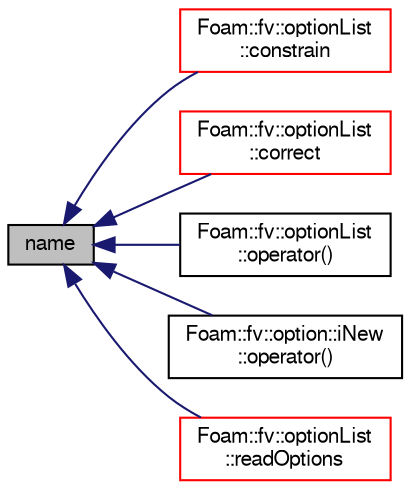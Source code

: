 digraph "name"
{
  bgcolor="transparent";
  edge [fontname="FreeSans",fontsize="10",labelfontname="FreeSans",labelfontsize="10"];
  node [fontname="FreeSans",fontsize="10",shape=record];
  rankdir="LR";
  Node1334 [label="name",height=0.2,width=0.4,color="black", fillcolor="grey75", style="filled", fontcolor="black"];
  Node1334 -> Node1335 [dir="back",color="midnightblue",fontsize="10",style="solid",fontname="FreeSans"];
  Node1335 [label="Foam::fv::optionList\l::constrain",height=0.2,width=0.4,color="red",URL="$a23454.html#ab41c286bca1d06f1df7ae33c4f45b1bd",tooltip="Apply constraints to equation. "];
  Node1334 -> Node1337 [dir="back",color="midnightblue",fontsize="10",style="solid",fontname="FreeSans"];
  Node1337 [label="Foam::fv::optionList\l::correct",height=0.2,width=0.4,color="red",URL="$a23454.html#a7f50c4efaee2d5376cf85daa991a04ab",tooltip="Correct. "];
  Node1334 -> Node1338 [dir="back",color="midnightblue",fontsize="10",style="solid",fontname="FreeSans"];
  Node1338 [label="Foam::fv::optionList\l::operator()",height=0.2,width=0.4,color="black",URL="$a23454.html#a85032472765774b1fa2c7ee1d60647a5"];
  Node1334 -> Node1339 [dir="back",color="midnightblue",fontsize="10",style="solid",fontname="FreeSans"];
  Node1339 [label="Foam::fv::option::iNew\l::operator()",height=0.2,width=0.4,color="black",URL="$a23450.html#aade9db5e363d52d9f47d6ae1f680d6f9"];
  Node1334 -> Node1340 [dir="back",color="midnightblue",fontsize="10",style="solid",fontname="FreeSans"];
  Node1340 [label="Foam::fv::optionList\l::readOptions",height=0.2,width=0.4,color="red",URL="$a23454.html#a5c638dda7e72b7bc1006d23ab0f97d75",tooltip="Read options dictionary. "];
}
